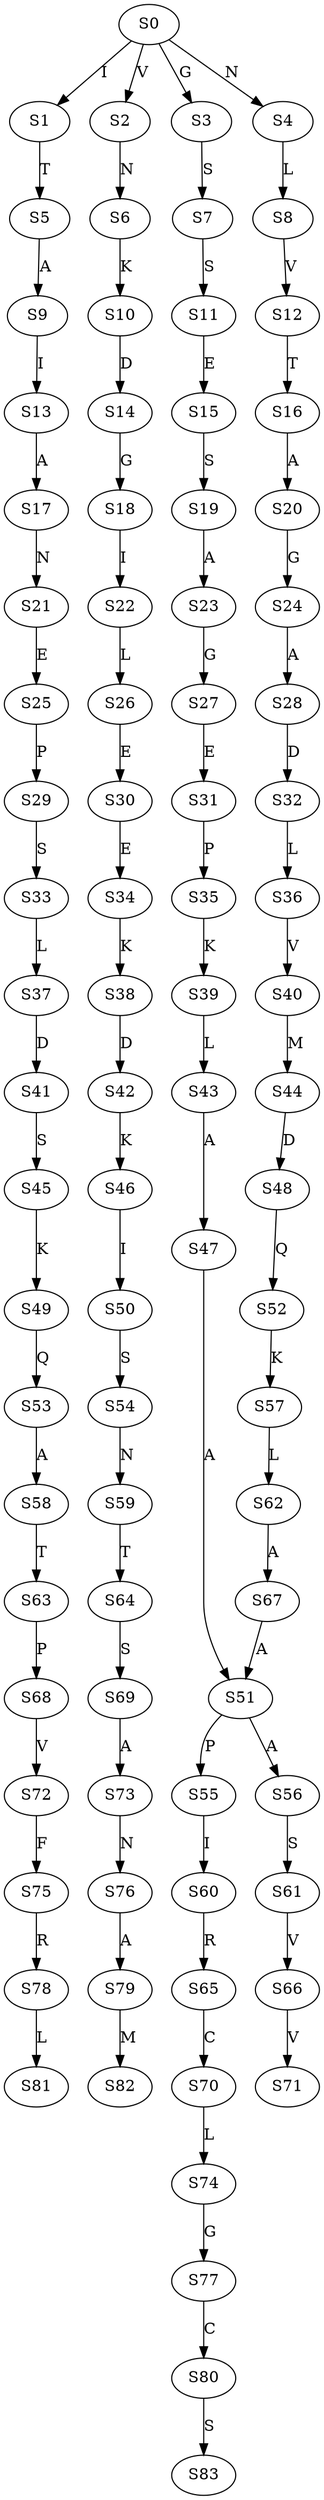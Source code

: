 strict digraph  {
	S0 -> S1 [ label = I ];
	S0 -> S2 [ label = V ];
	S0 -> S3 [ label = G ];
	S0 -> S4 [ label = N ];
	S1 -> S5 [ label = T ];
	S2 -> S6 [ label = N ];
	S3 -> S7 [ label = S ];
	S4 -> S8 [ label = L ];
	S5 -> S9 [ label = A ];
	S6 -> S10 [ label = K ];
	S7 -> S11 [ label = S ];
	S8 -> S12 [ label = V ];
	S9 -> S13 [ label = I ];
	S10 -> S14 [ label = D ];
	S11 -> S15 [ label = E ];
	S12 -> S16 [ label = T ];
	S13 -> S17 [ label = A ];
	S14 -> S18 [ label = G ];
	S15 -> S19 [ label = S ];
	S16 -> S20 [ label = A ];
	S17 -> S21 [ label = N ];
	S18 -> S22 [ label = I ];
	S19 -> S23 [ label = A ];
	S20 -> S24 [ label = G ];
	S21 -> S25 [ label = E ];
	S22 -> S26 [ label = L ];
	S23 -> S27 [ label = G ];
	S24 -> S28 [ label = A ];
	S25 -> S29 [ label = P ];
	S26 -> S30 [ label = E ];
	S27 -> S31 [ label = E ];
	S28 -> S32 [ label = D ];
	S29 -> S33 [ label = S ];
	S30 -> S34 [ label = E ];
	S31 -> S35 [ label = P ];
	S32 -> S36 [ label = L ];
	S33 -> S37 [ label = L ];
	S34 -> S38 [ label = K ];
	S35 -> S39 [ label = K ];
	S36 -> S40 [ label = V ];
	S37 -> S41 [ label = D ];
	S38 -> S42 [ label = D ];
	S39 -> S43 [ label = L ];
	S40 -> S44 [ label = M ];
	S41 -> S45 [ label = S ];
	S42 -> S46 [ label = K ];
	S43 -> S47 [ label = A ];
	S44 -> S48 [ label = D ];
	S45 -> S49 [ label = K ];
	S46 -> S50 [ label = I ];
	S47 -> S51 [ label = A ];
	S48 -> S52 [ label = Q ];
	S49 -> S53 [ label = Q ];
	S50 -> S54 [ label = S ];
	S51 -> S55 [ label = P ];
	S51 -> S56 [ label = A ];
	S52 -> S57 [ label = K ];
	S53 -> S58 [ label = A ];
	S54 -> S59 [ label = N ];
	S55 -> S60 [ label = I ];
	S56 -> S61 [ label = S ];
	S57 -> S62 [ label = L ];
	S58 -> S63 [ label = T ];
	S59 -> S64 [ label = T ];
	S60 -> S65 [ label = R ];
	S61 -> S66 [ label = V ];
	S62 -> S67 [ label = A ];
	S63 -> S68 [ label = P ];
	S64 -> S69 [ label = S ];
	S65 -> S70 [ label = C ];
	S66 -> S71 [ label = V ];
	S67 -> S51 [ label = A ];
	S68 -> S72 [ label = V ];
	S69 -> S73 [ label = A ];
	S70 -> S74 [ label = L ];
	S72 -> S75 [ label = F ];
	S73 -> S76 [ label = N ];
	S74 -> S77 [ label = G ];
	S75 -> S78 [ label = R ];
	S76 -> S79 [ label = A ];
	S77 -> S80 [ label = C ];
	S78 -> S81 [ label = L ];
	S79 -> S82 [ label = M ];
	S80 -> S83 [ label = S ];
}
